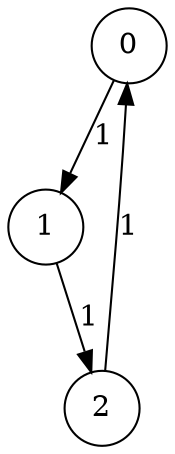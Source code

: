 digraph finite_state_machine {
    size="8,5"
    node [shape = circle];
    0 -> 1 [ label = "1" ];
    1 -> 2 [ label = "1" ];
    2 -> 0 [ label = "1" ];
}
